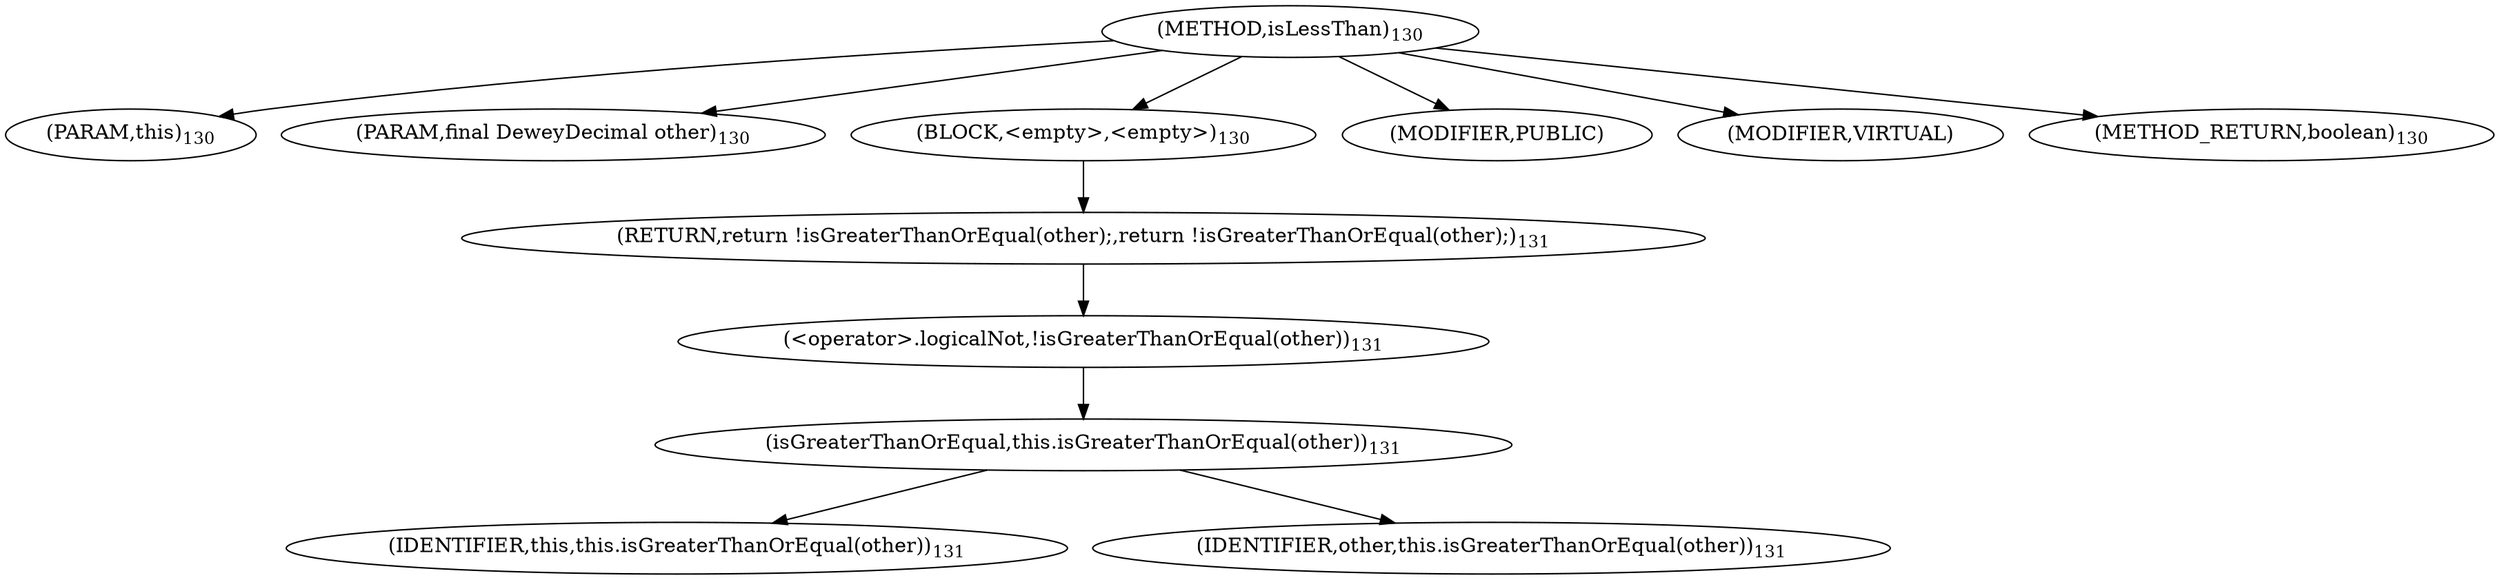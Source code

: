 digraph "isLessThan" {  
"264" [label = <(METHOD,isLessThan)<SUB>130</SUB>> ]
"9" [label = <(PARAM,this)<SUB>130</SUB>> ]
"265" [label = <(PARAM,final DeweyDecimal other)<SUB>130</SUB>> ]
"266" [label = <(BLOCK,&lt;empty&gt;,&lt;empty&gt;)<SUB>130</SUB>> ]
"267" [label = <(RETURN,return !isGreaterThanOrEqual(other);,return !isGreaterThanOrEqual(other);)<SUB>131</SUB>> ]
"268" [label = <(&lt;operator&gt;.logicalNot,!isGreaterThanOrEqual(other))<SUB>131</SUB>> ]
"269" [label = <(isGreaterThanOrEqual,this.isGreaterThanOrEqual(other))<SUB>131</SUB>> ]
"8" [label = <(IDENTIFIER,this,this.isGreaterThanOrEqual(other))<SUB>131</SUB>> ]
"270" [label = <(IDENTIFIER,other,this.isGreaterThanOrEqual(other))<SUB>131</SUB>> ]
"271" [label = <(MODIFIER,PUBLIC)> ]
"272" [label = <(MODIFIER,VIRTUAL)> ]
"273" [label = <(METHOD_RETURN,boolean)<SUB>130</SUB>> ]
  "264" -> "9" 
  "264" -> "265" 
  "264" -> "266" 
  "264" -> "271" 
  "264" -> "272" 
  "264" -> "273" 
  "266" -> "267" 
  "267" -> "268" 
  "268" -> "269" 
  "269" -> "8" 
  "269" -> "270" 
}
